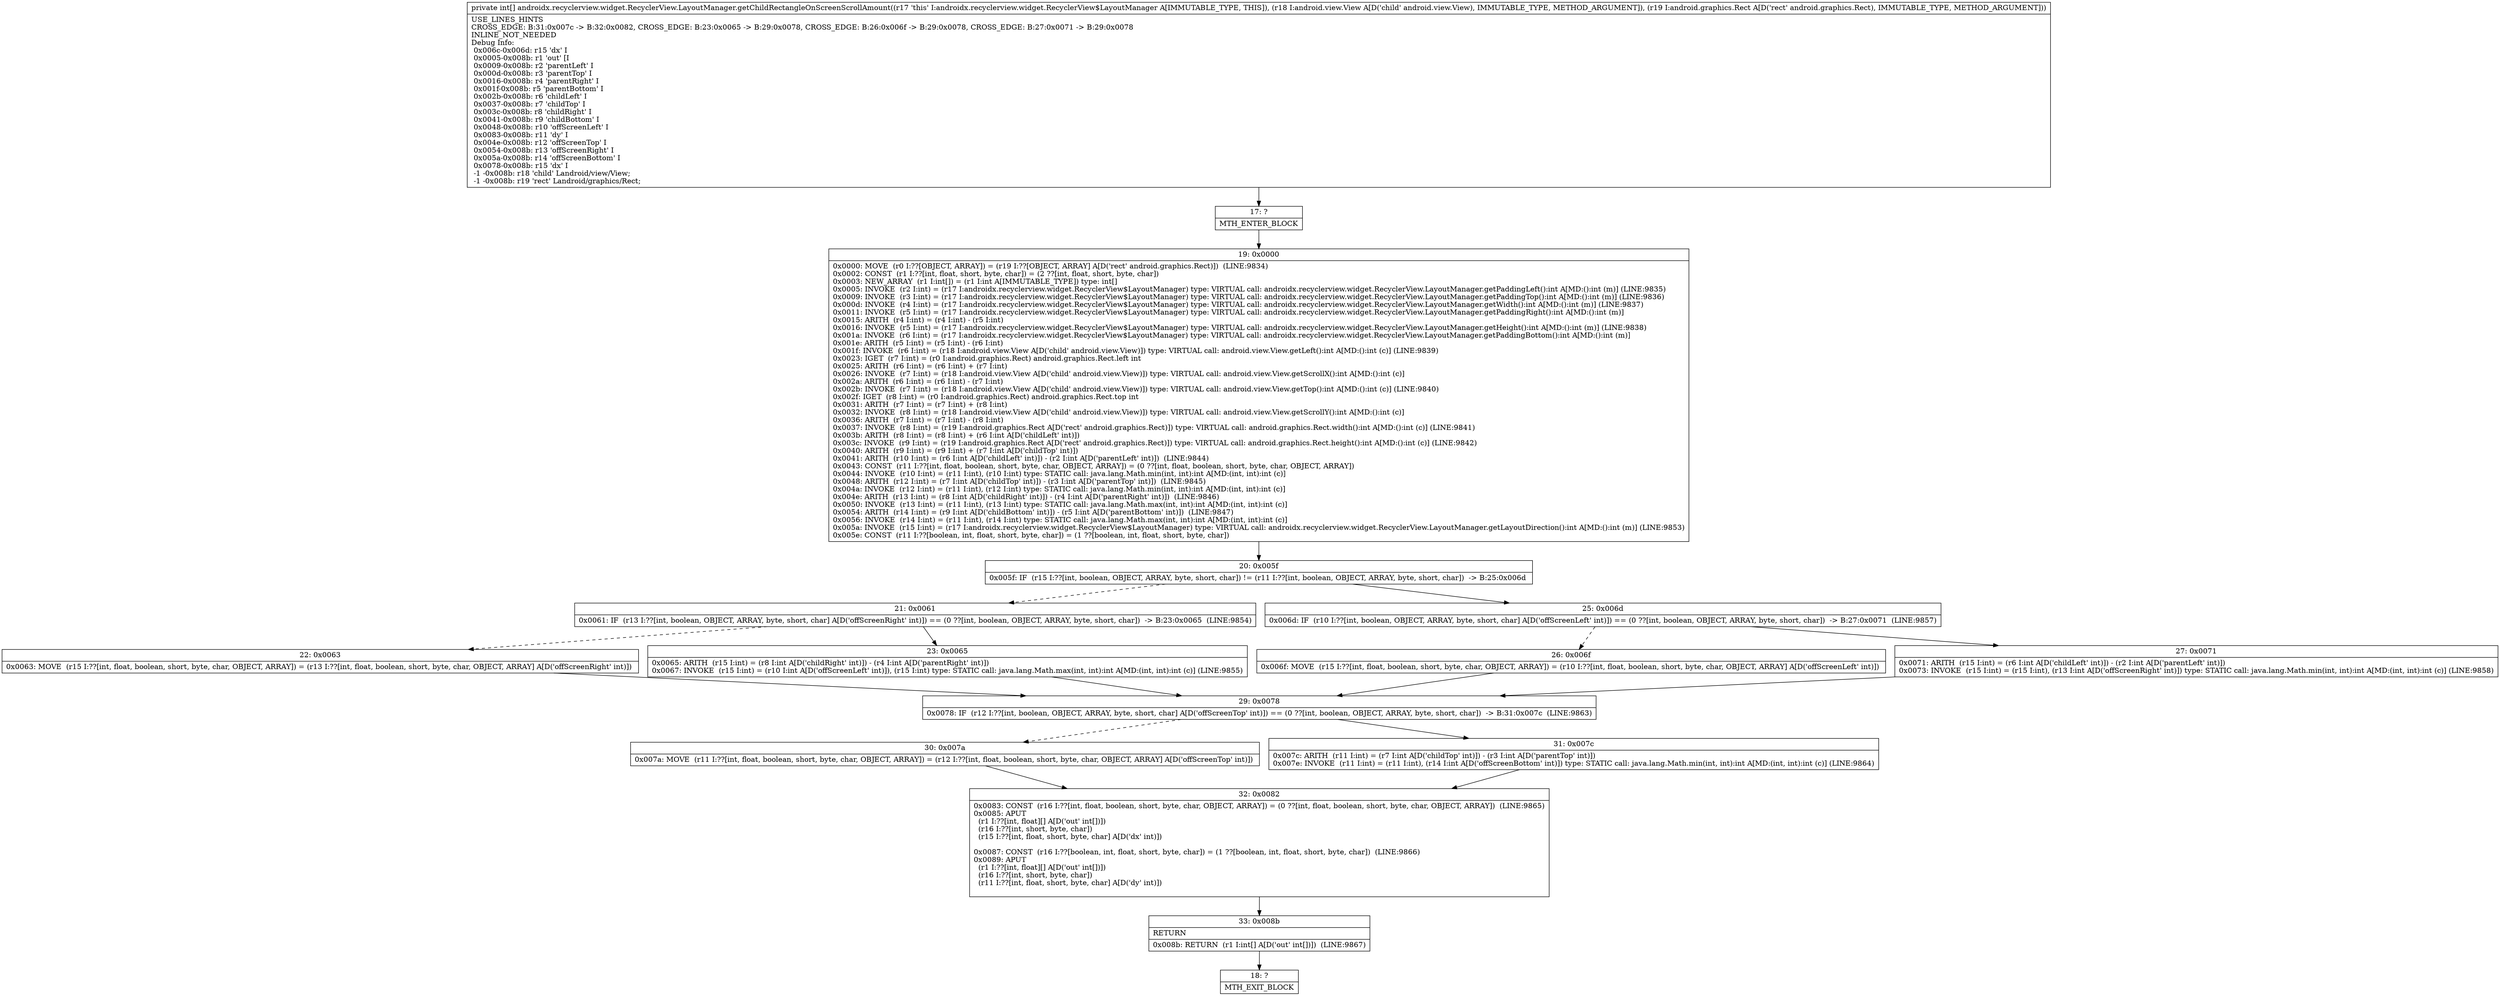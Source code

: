 digraph "CFG forandroidx.recyclerview.widget.RecyclerView.LayoutManager.getChildRectangleOnScreenScrollAmount(Landroid\/view\/View;Landroid\/graphics\/Rect;)[I" {
Node_17 [shape=record,label="{17\:\ ?|MTH_ENTER_BLOCK\l}"];
Node_19 [shape=record,label="{19\:\ 0x0000|0x0000: MOVE  (r0 I:??[OBJECT, ARRAY]) = (r19 I:??[OBJECT, ARRAY] A[D('rect' android.graphics.Rect)])  (LINE:9834)\l0x0002: CONST  (r1 I:??[int, float, short, byte, char]) = (2 ??[int, float, short, byte, char]) \l0x0003: NEW_ARRAY  (r1 I:int[]) = (r1 I:int A[IMMUTABLE_TYPE]) type: int[] \l0x0005: INVOKE  (r2 I:int) = (r17 I:androidx.recyclerview.widget.RecyclerView$LayoutManager) type: VIRTUAL call: androidx.recyclerview.widget.RecyclerView.LayoutManager.getPaddingLeft():int A[MD:():int (m)] (LINE:9835)\l0x0009: INVOKE  (r3 I:int) = (r17 I:androidx.recyclerview.widget.RecyclerView$LayoutManager) type: VIRTUAL call: androidx.recyclerview.widget.RecyclerView.LayoutManager.getPaddingTop():int A[MD:():int (m)] (LINE:9836)\l0x000d: INVOKE  (r4 I:int) = (r17 I:androidx.recyclerview.widget.RecyclerView$LayoutManager) type: VIRTUAL call: androidx.recyclerview.widget.RecyclerView.LayoutManager.getWidth():int A[MD:():int (m)] (LINE:9837)\l0x0011: INVOKE  (r5 I:int) = (r17 I:androidx.recyclerview.widget.RecyclerView$LayoutManager) type: VIRTUAL call: androidx.recyclerview.widget.RecyclerView.LayoutManager.getPaddingRight():int A[MD:():int (m)]\l0x0015: ARITH  (r4 I:int) = (r4 I:int) \- (r5 I:int) \l0x0016: INVOKE  (r5 I:int) = (r17 I:androidx.recyclerview.widget.RecyclerView$LayoutManager) type: VIRTUAL call: androidx.recyclerview.widget.RecyclerView.LayoutManager.getHeight():int A[MD:():int (m)] (LINE:9838)\l0x001a: INVOKE  (r6 I:int) = (r17 I:androidx.recyclerview.widget.RecyclerView$LayoutManager) type: VIRTUAL call: androidx.recyclerview.widget.RecyclerView.LayoutManager.getPaddingBottom():int A[MD:():int (m)]\l0x001e: ARITH  (r5 I:int) = (r5 I:int) \- (r6 I:int) \l0x001f: INVOKE  (r6 I:int) = (r18 I:android.view.View A[D('child' android.view.View)]) type: VIRTUAL call: android.view.View.getLeft():int A[MD:():int (c)] (LINE:9839)\l0x0023: IGET  (r7 I:int) = (r0 I:android.graphics.Rect) android.graphics.Rect.left int \l0x0025: ARITH  (r6 I:int) = (r6 I:int) + (r7 I:int) \l0x0026: INVOKE  (r7 I:int) = (r18 I:android.view.View A[D('child' android.view.View)]) type: VIRTUAL call: android.view.View.getScrollX():int A[MD:():int (c)]\l0x002a: ARITH  (r6 I:int) = (r6 I:int) \- (r7 I:int) \l0x002b: INVOKE  (r7 I:int) = (r18 I:android.view.View A[D('child' android.view.View)]) type: VIRTUAL call: android.view.View.getTop():int A[MD:():int (c)] (LINE:9840)\l0x002f: IGET  (r8 I:int) = (r0 I:android.graphics.Rect) android.graphics.Rect.top int \l0x0031: ARITH  (r7 I:int) = (r7 I:int) + (r8 I:int) \l0x0032: INVOKE  (r8 I:int) = (r18 I:android.view.View A[D('child' android.view.View)]) type: VIRTUAL call: android.view.View.getScrollY():int A[MD:():int (c)]\l0x0036: ARITH  (r7 I:int) = (r7 I:int) \- (r8 I:int) \l0x0037: INVOKE  (r8 I:int) = (r19 I:android.graphics.Rect A[D('rect' android.graphics.Rect)]) type: VIRTUAL call: android.graphics.Rect.width():int A[MD:():int (c)] (LINE:9841)\l0x003b: ARITH  (r8 I:int) = (r8 I:int) + (r6 I:int A[D('childLeft' int)]) \l0x003c: INVOKE  (r9 I:int) = (r19 I:android.graphics.Rect A[D('rect' android.graphics.Rect)]) type: VIRTUAL call: android.graphics.Rect.height():int A[MD:():int (c)] (LINE:9842)\l0x0040: ARITH  (r9 I:int) = (r9 I:int) + (r7 I:int A[D('childTop' int)]) \l0x0041: ARITH  (r10 I:int) = (r6 I:int A[D('childLeft' int)]) \- (r2 I:int A[D('parentLeft' int)])  (LINE:9844)\l0x0043: CONST  (r11 I:??[int, float, boolean, short, byte, char, OBJECT, ARRAY]) = (0 ??[int, float, boolean, short, byte, char, OBJECT, ARRAY]) \l0x0044: INVOKE  (r10 I:int) = (r11 I:int), (r10 I:int) type: STATIC call: java.lang.Math.min(int, int):int A[MD:(int, int):int (c)]\l0x0048: ARITH  (r12 I:int) = (r7 I:int A[D('childTop' int)]) \- (r3 I:int A[D('parentTop' int)])  (LINE:9845)\l0x004a: INVOKE  (r12 I:int) = (r11 I:int), (r12 I:int) type: STATIC call: java.lang.Math.min(int, int):int A[MD:(int, int):int (c)]\l0x004e: ARITH  (r13 I:int) = (r8 I:int A[D('childRight' int)]) \- (r4 I:int A[D('parentRight' int)])  (LINE:9846)\l0x0050: INVOKE  (r13 I:int) = (r11 I:int), (r13 I:int) type: STATIC call: java.lang.Math.max(int, int):int A[MD:(int, int):int (c)]\l0x0054: ARITH  (r14 I:int) = (r9 I:int A[D('childBottom' int)]) \- (r5 I:int A[D('parentBottom' int)])  (LINE:9847)\l0x0056: INVOKE  (r14 I:int) = (r11 I:int), (r14 I:int) type: STATIC call: java.lang.Math.max(int, int):int A[MD:(int, int):int (c)]\l0x005a: INVOKE  (r15 I:int) = (r17 I:androidx.recyclerview.widget.RecyclerView$LayoutManager) type: VIRTUAL call: androidx.recyclerview.widget.RecyclerView.LayoutManager.getLayoutDirection():int A[MD:():int (m)] (LINE:9853)\l0x005e: CONST  (r11 I:??[boolean, int, float, short, byte, char]) = (1 ??[boolean, int, float, short, byte, char]) \l}"];
Node_20 [shape=record,label="{20\:\ 0x005f|0x005f: IF  (r15 I:??[int, boolean, OBJECT, ARRAY, byte, short, char]) != (r11 I:??[int, boolean, OBJECT, ARRAY, byte, short, char])  \-\> B:25:0x006d \l}"];
Node_21 [shape=record,label="{21\:\ 0x0061|0x0061: IF  (r13 I:??[int, boolean, OBJECT, ARRAY, byte, short, char] A[D('offScreenRight' int)]) == (0 ??[int, boolean, OBJECT, ARRAY, byte, short, char])  \-\> B:23:0x0065  (LINE:9854)\l}"];
Node_22 [shape=record,label="{22\:\ 0x0063|0x0063: MOVE  (r15 I:??[int, float, boolean, short, byte, char, OBJECT, ARRAY]) = (r13 I:??[int, float, boolean, short, byte, char, OBJECT, ARRAY] A[D('offScreenRight' int)]) \l}"];
Node_29 [shape=record,label="{29\:\ 0x0078|0x0078: IF  (r12 I:??[int, boolean, OBJECT, ARRAY, byte, short, char] A[D('offScreenTop' int)]) == (0 ??[int, boolean, OBJECT, ARRAY, byte, short, char])  \-\> B:31:0x007c  (LINE:9863)\l}"];
Node_30 [shape=record,label="{30\:\ 0x007a|0x007a: MOVE  (r11 I:??[int, float, boolean, short, byte, char, OBJECT, ARRAY]) = (r12 I:??[int, float, boolean, short, byte, char, OBJECT, ARRAY] A[D('offScreenTop' int)]) \l}"];
Node_32 [shape=record,label="{32\:\ 0x0082|0x0083: CONST  (r16 I:??[int, float, boolean, short, byte, char, OBJECT, ARRAY]) = (0 ??[int, float, boolean, short, byte, char, OBJECT, ARRAY])  (LINE:9865)\l0x0085: APUT  \l  (r1 I:??[int, float][] A[D('out' int[])])\l  (r16 I:??[int, short, byte, char])\l  (r15 I:??[int, float, short, byte, char] A[D('dx' int)])\l \l0x0087: CONST  (r16 I:??[boolean, int, float, short, byte, char]) = (1 ??[boolean, int, float, short, byte, char])  (LINE:9866)\l0x0089: APUT  \l  (r1 I:??[int, float][] A[D('out' int[])])\l  (r16 I:??[int, short, byte, char])\l  (r11 I:??[int, float, short, byte, char] A[D('dy' int)])\l \l}"];
Node_33 [shape=record,label="{33\:\ 0x008b|RETURN\l|0x008b: RETURN  (r1 I:int[] A[D('out' int[])])  (LINE:9867)\l}"];
Node_18 [shape=record,label="{18\:\ ?|MTH_EXIT_BLOCK\l}"];
Node_31 [shape=record,label="{31\:\ 0x007c|0x007c: ARITH  (r11 I:int) = (r7 I:int A[D('childTop' int)]) \- (r3 I:int A[D('parentTop' int)]) \l0x007e: INVOKE  (r11 I:int) = (r11 I:int), (r14 I:int A[D('offScreenBottom' int)]) type: STATIC call: java.lang.Math.min(int, int):int A[MD:(int, int):int (c)] (LINE:9864)\l}"];
Node_23 [shape=record,label="{23\:\ 0x0065|0x0065: ARITH  (r15 I:int) = (r8 I:int A[D('childRight' int)]) \- (r4 I:int A[D('parentRight' int)]) \l0x0067: INVOKE  (r15 I:int) = (r10 I:int A[D('offScreenLeft' int)]), (r15 I:int) type: STATIC call: java.lang.Math.max(int, int):int A[MD:(int, int):int (c)] (LINE:9855)\l}"];
Node_25 [shape=record,label="{25\:\ 0x006d|0x006d: IF  (r10 I:??[int, boolean, OBJECT, ARRAY, byte, short, char] A[D('offScreenLeft' int)]) == (0 ??[int, boolean, OBJECT, ARRAY, byte, short, char])  \-\> B:27:0x0071  (LINE:9857)\l}"];
Node_26 [shape=record,label="{26\:\ 0x006f|0x006f: MOVE  (r15 I:??[int, float, boolean, short, byte, char, OBJECT, ARRAY]) = (r10 I:??[int, float, boolean, short, byte, char, OBJECT, ARRAY] A[D('offScreenLeft' int)]) \l}"];
Node_27 [shape=record,label="{27\:\ 0x0071|0x0071: ARITH  (r15 I:int) = (r6 I:int A[D('childLeft' int)]) \- (r2 I:int A[D('parentLeft' int)]) \l0x0073: INVOKE  (r15 I:int) = (r15 I:int), (r13 I:int A[D('offScreenRight' int)]) type: STATIC call: java.lang.Math.min(int, int):int A[MD:(int, int):int (c)] (LINE:9858)\l}"];
MethodNode[shape=record,label="{private int[] androidx.recyclerview.widget.RecyclerView.LayoutManager.getChildRectangleOnScreenScrollAmount((r17 'this' I:androidx.recyclerview.widget.RecyclerView$LayoutManager A[IMMUTABLE_TYPE, THIS]), (r18 I:android.view.View A[D('child' android.view.View), IMMUTABLE_TYPE, METHOD_ARGUMENT]), (r19 I:android.graphics.Rect A[D('rect' android.graphics.Rect), IMMUTABLE_TYPE, METHOD_ARGUMENT]))  | USE_LINES_HINTS\lCROSS_EDGE: B:31:0x007c \-\> B:32:0x0082, CROSS_EDGE: B:23:0x0065 \-\> B:29:0x0078, CROSS_EDGE: B:26:0x006f \-\> B:29:0x0078, CROSS_EDGE: B:27:0x0071 \-\> B:29:0x0078\lINLINE_NOT_NEEDED\lDebug Info:\l  0x006c\-0x006d: r15 'dx' I\l  0x0005\-0x008b: r1 'out' [I\l  0x0009\-0x008b: r2 'parentLeft' I\l  0x000d\-0x008b: r3 'parentTop' I\l  0x0016\-0x008b: r4 'parentRight' I\l  0x001f\-0x008b: r5 'parentBottom' I\l  0x002b\-0x008b: r6 'childLeft' I\l  0x0037\-0x008b: r7 'childTop' I\l  0x003c\-0x008b: r8 'childRight' I\l  0x0041\-0x008b: r9 'childBottom' I\l  0x0048\-0x008b: r10 'offScreenLeft' I\l  0x0083\-0x008b: r11 'dy' I\l  0x004e\-0x008b: r12 'offScreenTop' I\l  0x0054\-0x008b: r13 'offScreenRight' I\l  0x005a\-0x008b: r14 'offScreenBottom' I\l  0x0078\-0x008b: r15 'dx' I\l  \-1 \-0x008b: r18 'child' Landroid\/view\/View;\l  \-1 \-0x008b: r19 'rect' Landroid\/graphics\/Rect;\l}"];
MethodNode -> Node_17;Node_17 -> Node_19;
Node_19 -> Node_20;
Node_20 -> Node_21[style=dashed];
Node_20 -> Node_25;
Node_21 -> Node_22[style=dashed];
Node_21 -> Node_23;
Node_22 -> Node_29;
Node_29 -> Node_30[style=dashed];
Node_29 -> Node_31;
Node_30 -> Node_32;
Node_32 -> Node_33;
Node_33 -> Node_18;
Node_31 -> Node_32;
Node_23 -> Node_29;
Node_25 -> Node_26[style=dashed];
Node_25 -> Node_27;
Node_26 -> Node_29;
Node_27 -> Node_29;
}

